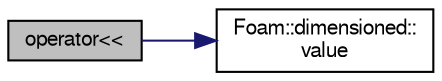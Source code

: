 digraph "operator&lt;&lt;"
{
  bgcolor="transparent";
  edge [fontname="FreeSans",fontsize="10",labelfontname="FreeSans",labelfontsize="10"];
  node [fontname="FreeSans",fontsize="10",shape=record];
  rankdir="LR";
  Node136406 [label="operator\<\<",height=0.2,width=0.4,color="black", fillcolor="grey75", style="filled", fontcolor="black"];
  Node136406 -> Node136407 [color="midnightblue",fontsize="10",style="solid",fontname="FreeSans"];
  Node136407 [label="Foam::dimensioned::\lvalue",height=0.2,width=0.4,color="black",URL="$a26366.html#a7948200a26c85fc3a83ffa510a91d668",tooltip="Return const reference to value. "];
}
